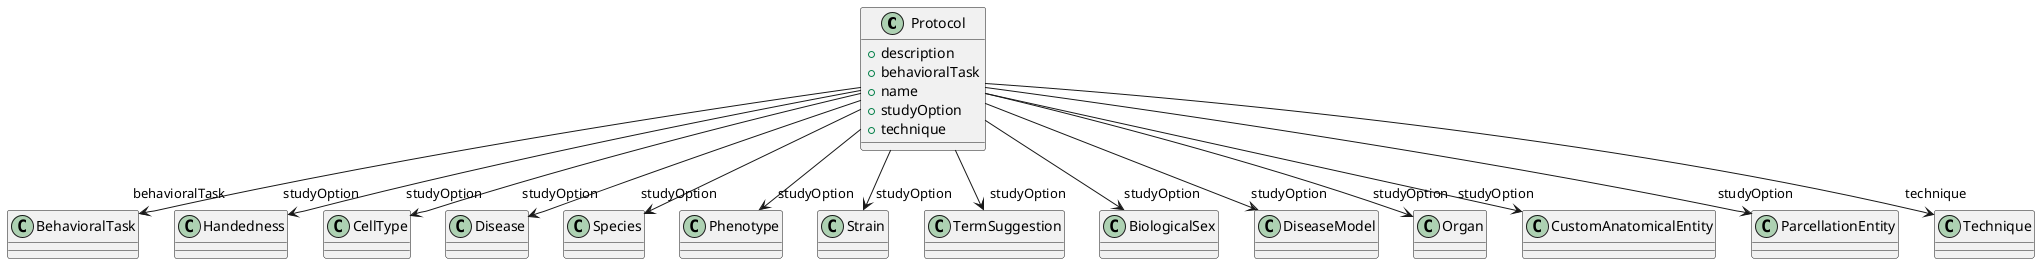 @startuml
class Protocol {
+description
+behavioralTask
+name
+studyOption
+technique

}
Protocol -d-> "behavioralTask" BehavioralTask
Protocol -d-> "studyOption" Handedness
Protocol -d-> "studyOption" CellType
Protocol -d-> "studyOption" Disease
Protocol -d-> "studyOption" Species
Protocol -d-> "studyOption" Phenotype
Protocol -d-> "studyOption" Strain
Protocol -d-> "studyOption" TermSuggestion
Protocol -d-> "studyOption" BiologicalSex
Protocol -d-> "studyOption" DiseaseModel
Protocol -d-> "studyOption" Organ
Protocol -d-> "studyOption" CustomAnatomicalEntity
Protocol -d-> "studyOption" ParcellationEntity
Protocol -d-> "technique" Technique

@enduml